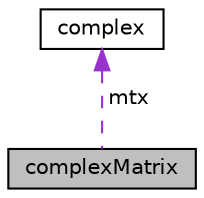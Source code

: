 digraph "complexMatrix"
{
 // LATEX_PDF_SIZE
  edge [fontname="Helvetica",fontsize="10",labelfontname="Helvetica",labelfontsize="10"];
  node [fontname="Helvetica",fontsize="10",shape=record];
  Node1 [label="complexMatrix",height=0.2,width=0.4,color="black", fillcolor="grey75", style="filled", fontcolor="black",tooltip="Definição da estrutura complexMatrix."];
  Node2 -> Node1 [dir="back",color="darkorchid3",fontsize="10",style="dashed",label=" mtx" ];
  Node2 [label="complex",height=0.2,width=0.4,color="black", fillcolor="white", style="filled",URL="$structcomplex.html",tooltip="Definição da estrutura complexa."];
}
